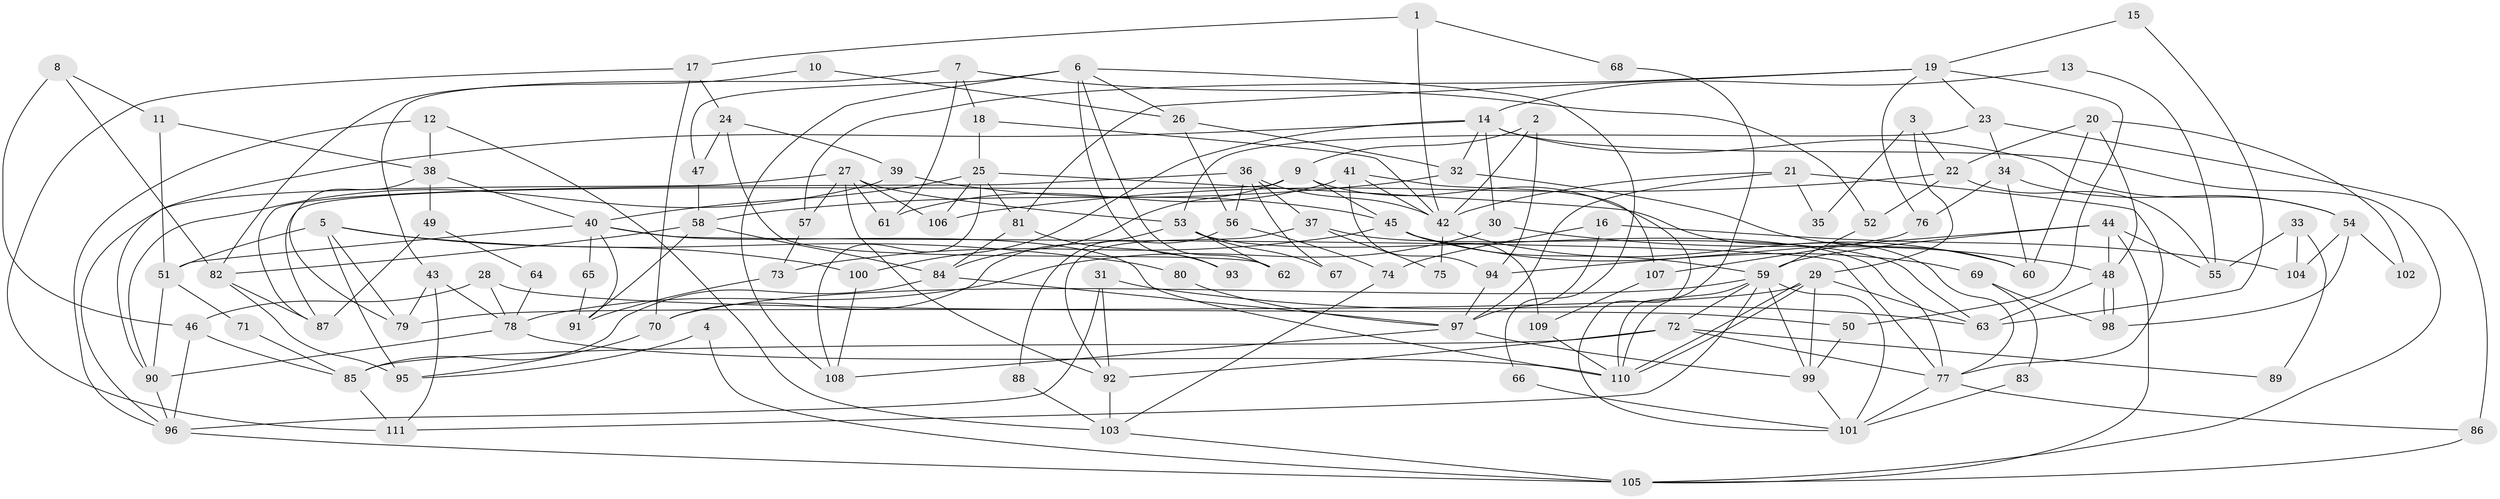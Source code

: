 // Generated by graph-tools (version 1.1) at 2025/51/03/09/25 04:51:03]
// undirected, 111 vertices, 222 edges
graph export_dot {
graph [start="1"]
  node [color=gray90,style=filled];
  1;
  2;
  3;
  4;
  5;
  6;
  7;
  8;
  9;
  10;
  11;
  12;
  13;
  14;
  15;
  16;
  17;
  18;
  19;
  20;
  21;
  22;
  23;
  24;
  25;
  26;
  27;
  28;
  29;
  30;
  31;
  32;
  33;
  34;
  35;
  36;
  37;
  38;
  39;
  40;
  41;
  42;
  43;
  44;
  45;
  46;
  47;
  48;
  49;
  50;
  51;
  52;
  53;
  54;
  55;
  56;
  57;
  58;
  59;
  60;
  61;
  62;
  63;
  64;
  65;
  66;
  67;
  68;
  69;
  70;
  71;
  72;
  73;
  74;
  75;
  76;
  77;
  78;
  79;
  80;
  81;
  82;
  83;
  84;
  85;
  86;
  87;
  88;
  89;
  90;
  91;
  92;
  93;
  94;
  95;
  96;
  97;
  98;
  99;
  100;
  101;
  102;
  103;
  104;
  105;
  106;
  107;
  108;
  109;
  110;
  111;
  1 -- 42;
  1 -- 17;
  1 -- 68;
  2 -- 94;
  2 -- 42;
  2 -- 9;
  3 -- 29;
  3 -- 22;
  3 -- 35;
  4 -- 105;
  4 -- 95;
  5 -- 100;
  5 -- 51;
  5 -- 79;
  5 -- 80;
  5 -- 95;
  6 -- 108;
  6 -- 62;
  6 -- 26;
  6 -- 47;
  6 -- 66;
  6 -- 93;
  7 -- 43;
  7 -- 61;
  7 -- 18;
  7 -- 52;
  8 -- 11;
  8 -- 82;
  8 -- 46;
  9 -- 45;
  9 -- 84;
  9 -- 87;
  9 -- 101;
  10 -- 26;
  10 -- 82;
  11 -- 51;
  11 -- 38;
  12 -- 96;
  12 -- 103;
  12 -- 38;
  13 -- 55;
  13 -- 14;
  14 -- 32;
  14 -- 30;
  14 -- 54;
  14 -- 90;
  14 -- 100;
  14 -- 105;
  15 -- 19;
  15 -- 63;
  16 -- 97;
  16 -- 74;
  16 -- 104;
  17 -- 111;
  17 -- 24;
  17 -- 70;
  18 -- 25;
  18 -- 42;
  19 -- 23;
  19 -- 76;
  19 -- 50;
  19 -- 57;
  19 -- 81;
  20 -- 22;
  20 -- 48;
  20 -- 60;
  20 -- 102;
  21 -- 77;
  21 -- 97;
  21 -- 35;
  21 -- 42;
  22 -- 52;
  22 -- 106;
  22 -- 55;
  23 -- 53;
  23 -- 86;
  23 -- 34;
  24 -- 39;
  24 -- 47;
  24 -- 62;
  25 -- 77;
  25 -- 81;
  25 -- 40;
  25 -- 106;
  25 -- 108;
  26 -- 32;
  26 -- 56;
  27 -- 53;
  27 -- 92;
  27 -- 57;
  27 -- 61;
  27 -- 96;
  27 -- 106;
  28 -- 46;
  28 -- 50;
  28 -- 78;
  29 -- 79;
  29 -- 110;
  29 -- 110;
  29 -- 63;
  29 -- 99;
  30 -- 48;
  30 -- 78;
  31 -- 63;
  31 -- 96;
  31 -- 92;
  32 -- 58;
  32 -- 60;
  33 -- 104;
  33 -- 55;
  33 -- 89;
  34 -- 60;
  34 -- 54;
  34 -- 76;
  36 -- 37;
  36 -- 42;
  36 -- 56;
  36 -- 67;
  36 -- 87;
  37 -- 92;
  37 -- 63;
  37 -- 75;
  38 -- 79;
  38 -- 40;
  38 -- 49;
  39 -- 90;
  39 -- 45;
  40 -- 51;
  40 -- 65;
  40 -- 77;
  40 -- 91;
  40 -- 110;
  41 -- 42;
  41 -- 94;
  41 -- 61;
  41 -- 107;
  42 -- 60;
  42 -- 75;
  43 -- 111;
  43 -- 78;
  43 -- 79;
  44 -- 59;
  44 -- 105;
  44 -- 48;
  44 -- 55;
  44 -- 94;
  45 -- 59;
  45 -- 73;
  45 -- 69;
  45 -- 109;
  46 -- 96;
  46 -- 85;
  47 -- 58;
  48 -- 98;
  48 -- 98;
  48 -- 63;
  49 -- 87;
  49 -- 64;
  50 -- 99;
  51 -- 90;
  51 -- 71;
  52 -- 59;
  53 -- 70;
  53 -- 77;
  53 -- 62;
  53 -- 67;
  54 -- 98;
  54 -- 102;
  54 -- 104;
  56 -- 74;
  56 -- 88;
  57 -- 73;
  58 -- 84;
  58 -- 82;
  58 -- 91;
  59 -- 110;
  59 -- 99;
  59 -- 70;
  59 -- 72;
  59 -- 101;
  59 -- 111;
  64 -- 78;
  65 -- 91;
  66 -- 101;
  68 -- 110;
  69 -- 98;
  69 -- 83;
  70 -- 95;
  71 -- 85;
  72 -- 77;
  72 -- 85;
  72 -- 89;
  72 -- 92;
  73 -- 91;
  74 -- 103;
  76 -- 107;
  77 -- 101;
  77 -- 86;
  78 -- 110;
  78 -- 90;
  80 -- 97;
  81 -- 84;
  81 -- 93;
  82 -- 95;
  82 -- 87;
  83 -- 101;
  84 -- 85;
  84 -- 97;
  85 -- 111;
  86 -- 105;
  88 -- 103;
  90 -- 96;
  92 -- 103;
  94 -- 97;
  96 -- 105;
  97 -- 99;
  97 -- 108;
  99 -- 101;
  100 -- 108;
  103 -- 105;
  107 -- 109;
  109 -- 110;
}
